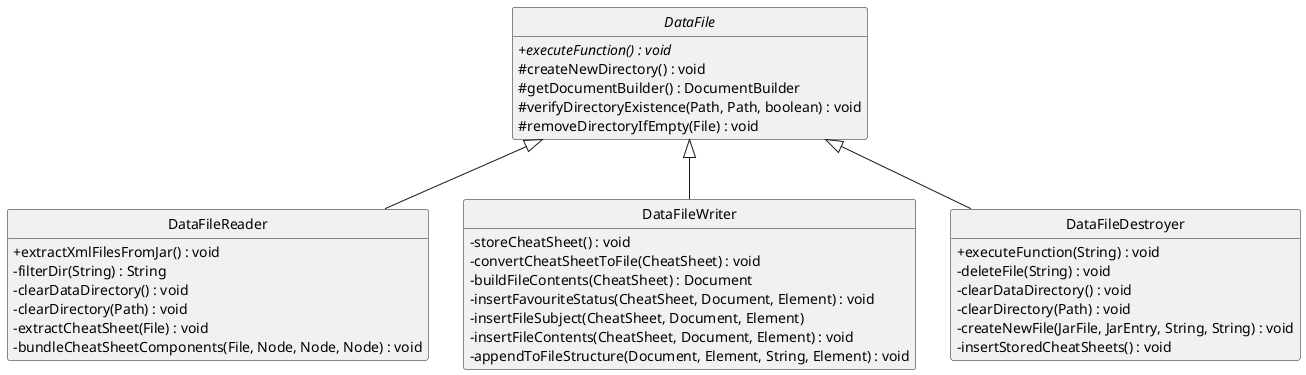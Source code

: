 @startuml

hide circle
skinparam classAttributeIconSize 0

abstract class DataFile {
  +executeFunction() : void {abstract}
  #createNewDirectory() : void
  #getDocumentBuilder() : DocumentBuilder
  #verifyDirectoryExistence(Path, Path, boolean) : void
  #removeDirectoryIfEmpty(File) : void
}

class DataFileReader {
 +extractXmlFilesFromJar() : void
 -filterDir(String) : String
 -clearDataDirectory() : void
 -clearDirectory(Path) : void
 -extractCheatSheet(File) : void
 -bundleCheatSheetComponents(File, Node, Node, Node) : void
}

class DataFileWriter {
 -storeCheatSheet() : void
 -convertCheatSheetToFile(CheatSheet) : void
 -buildFileContents(CheatSheet) : Document
 -insertFavouriteStatus(CheatSheet, Document, Element) : void
 -insertFileSubject(CheatSheet, Document, Element)
 -insertFileContents(CheatSheet, Document, Element) : void
 -appendToFileStructure(Document, Element, String, Element) : void
}

class DataFileDestroyer {
 +executeFunction(String) : void
 -deleteFile(String) : void
 -clearDataDirectory() : void
 -clearDirectory(Path) : void
 -createNewFile(JarFile, JarEntry, String, String) : void
 -insertStoredCheatSheets() : void
}

DataFile <|-- DataFileReader
DataFile <|-- DataFileWriter
DataFile <|-- DataFileDestroyer

hide attributes
@enduml